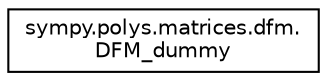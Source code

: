 digraph "Graphical Class Hierarchy"
{
 // LATEX_PDF_SIZE
  edge [fontname="Helvetica",fontsize="10",labelfontname="Helvetica",labelfontsize="10"];
  node [fontname="Helvetica",fontsize="10",shape=record];
  rankdir="LR";
  Node0 [label="sympy.polys.matrices.dfm.\lDFM_dummy",height=0.2,width=0.4,color="black", fillcolor="white", style="filled",URL="$classsympy_1_1polys_1_1matrices_1_1dfm_1_1DFM__dummy.html",tooltip=" "];
}
